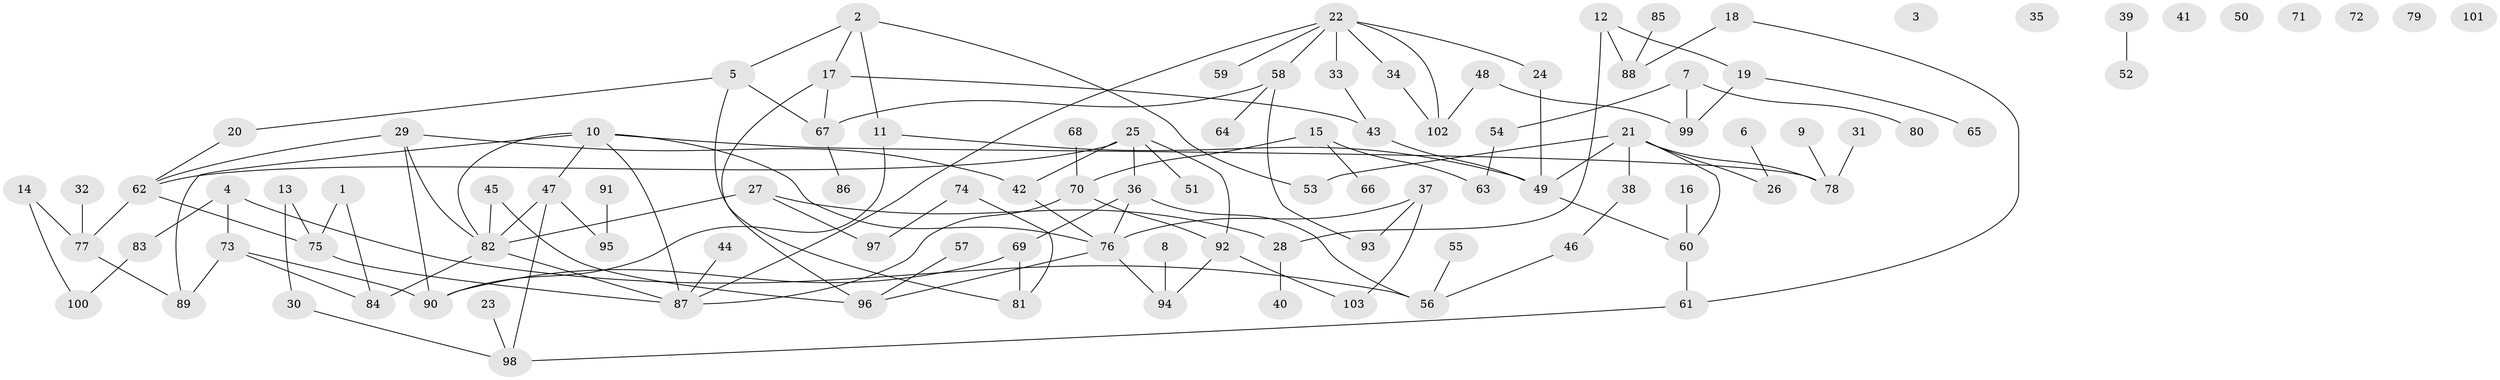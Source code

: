 // coarse degree distribution, {5: 0.1346153846153846, 4: 0.11538461538461539, 3: 0.28846153846153844, 2: 0.23076923076923078, 6: 0.07692307692307693, 1: 0.11538461538461539, 7: 0.038461538461538464}
// Generated by graph-tools (version 1.1) at 2025/35/03/04/25 23:35:43]
// undirected, 103 vertices, 130 edges
graph export_dot {
  node [color=gray90,style=filled];
  1;
  2;
  3;
  4;
  5;
  6;
  7;
  8;
  9;
  10;
  11;
  12;
  13;
  14;
  15;
  16;
  17;
  18;
  19;
  20;
  21;
  22;
  23;
  24;
  25;
  26;
  27;
  28;
  29;
  30;
  31;
  32;
  33;
  34;
  35;
  36;
  37;
  38;
  39;
  40;
  41;
  42;
  43;
  44;
  45;
  46;
  47;
  48;
  49;
  50;
  51;
  52;
  53;
  54;
  55;
  56;
  57;
  58;
  59;
  60;
  61;
  62;
  63;
  64;
  65;
  66;
  67;
  68;
  69;
  70;
  71;
  72;
  73;
  74;
  75;
  76;
  77;
  78;
  79;
  80;
  81;
  82;
  83;
  84;
  85;
  86;
  87;
  88;
  89;
  90;
  91;
  92;
  93;
  94;
  95;
  96;
  97;
  98;
  99;
  100;
  101;
  102;
  103;
  1 -- 75;
  1 -- 84;
  2 -- 5;
  2 -- 11;
  2 -- 17;
  2 -- 53;
  4 -- 56;
  4 -- 73;
  4 -- 83;
  5 -- 20;
  5 -- 67;
  5 -- 81;
  6 -- 26;
  7 -- 54;
  7 -- 80;
  7 -- 99;
  8 -- 94;
  9 -- 78;
  10 -- 47;
  10 -- 76;
  10 -- 78;
  10 -- 82;
  10 -- 87;
  10 -- 89;
  11 -- 49;
  11 -- 90;
  12 -- 19;
  12 -- 28;
  12 -- 88;
  13 -- 30;
  13 -- 75;
  14 -- 77;
  14 -- 100;
  15 -- 63;
  15 -- 66;
  15 -- 70;
  16 -- 60;
  17 -- 43;
  17 -- 67;
  17 -- 96;
  18 -- 61;
  18 -- 88;
  19 -- 65;
  19 -- 99;
  20 -- 62;
  21 -- 26;
  21 -- 38;
  21 -- 49;
  21 -- 53;
  21 -- 60;
  21 -- 78;
  22 -- 24;
  22 -- 33;
  22 -- 34;
  22 -- 58;
  22 -- 59;
  22 -- 87;
  22 -- 102;
  23 -- 98;
  24 -- 49;
  25 -- 36;
  25 -- 42;
  25 -- 51;
  25 -- 62;
  25 -- 92;
  27 -- 28;
  27 -- 82;
  27 -- 97;
  28 -- 40;
  29 -- 42;
  29 -- 62;
  29 -- 82;
  29 -- 90;
  30 -- 98;
  31 -- 78;
  32 -- 77;
  33 -- 43;
  34 -- 102;
  36 -- 56;
  36 -- 69;
  36 -- 76;
  37 -- 76;
  37 -- 93;
  37 -- 103;
  38 -- 46;
  39 -- 52;
  42 -- 76;
  43 -- 49;
  44 -- 87;
  45 -- 82;
  45 -- 96;
  46 -- 56;
  47 -- 82;
  47 -- 95;
  47 -- 98;
  48 -- 99;
  48 -- 102;
  49 -- 60;
  54 -- 63;
  55 -- 56;
  57 -- 96;
  58 -- 64;
  58 -- 67;
  58 -- 93;
  60 -- 61;
  61 -- 98;
  62 -- 75;
  62 -- 77;
  67 -- 86;
  68 -- 70;
  69 -- 81;
  69 -- 90;
  70 -- 87;
  70 -- 92;
  73 -- 84;
  73 -- 89;
  73 -- 90;
  74 -- 81;
  74 -- 97;
  75 -- 87;
  76 -- 94;
  76 -- 96;
  77 -- 89;
  82 -- 84;
  82 -- 87;
  83 -- 100;
  85 -- 88;
  91 -- 95;
  92 -- 94;
  92 -- 103;
}
